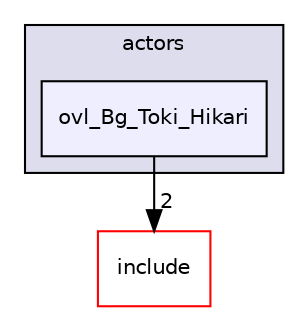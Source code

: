 digraph "src/overlays/actors/ovl_Bg_Toki_Hikari" {
  compound=true
  node [ fontsize="10", fontname="Helvetica"];
  edge [ labelfontsize="10", labelfontname="Helvetica"];
  subgraph clusterdir_e93473484be31ce7bcb356bd643a22f8 {
    graph [ bgcolor="#ddddee", pencolor="black", label="actors" fontname="Helvetica", fontsize="10", URL="dir_e93473484be31ce7bcb356bd643a22f8.html"]
  dir_7b967c666904f4b529c6ede5c2151b63 [shape=box, label="ovl_Bg_Toki_Hikari", style="filled", fillcolor="#eeeeff", pencolor="black", URL="dir_7b967c666904f4b529c6ede5c2151b63.html"];
  }
  dir_d44c64559bbebec7f509842c48db8b23 [shape=box label="include" fillcolor="white" style="filled" color="red" URL="dir_d44c64559bbebec7f509842c48db8b23.html"];
  dir_7b967c666904f4b529c6ede5c2151b63->dir_d44c64559bbebec7f509842c48db8b23 [headlabel="2", labeldistance=1.5 headhref="dir_000130_000000.html"];
}
